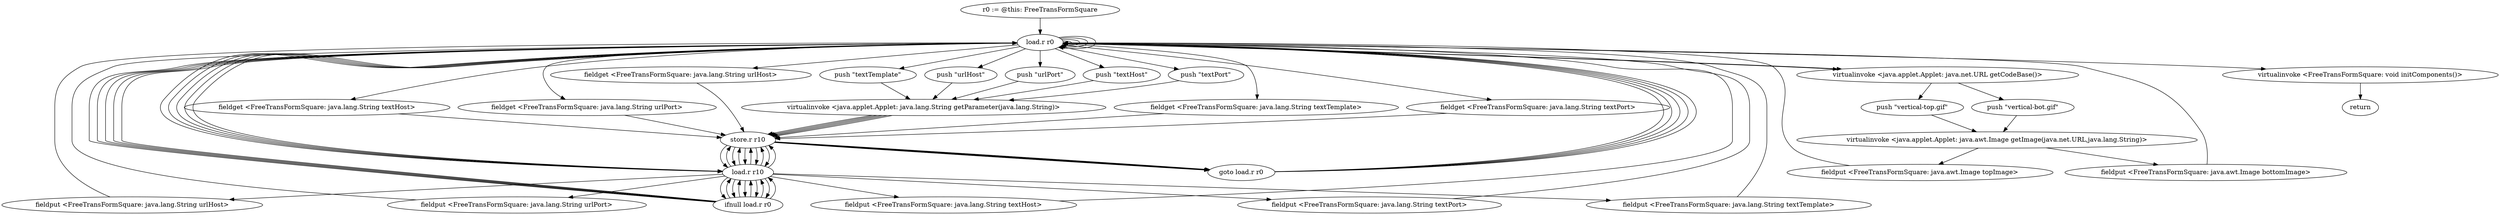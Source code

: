 digraph "" {
    "r0 := @this: FreeTransFormSquare"
    "load.r r0"
    "r0 := @this: FreeTransFormSquare"->"load.r r0";
    "push \"urlHost\""
    "load.r r0"->"push \"urlHost\"";
    "virtualinvoke <java.applet.Applet: java.lang.String getParameter(java.lang.String)>"
    "push \"urlHost\""->"virtualinvoke <java.applet.Applet: java.lang.String getParameter(java.lang.String)>";
    "store.r r10"
    "virtualinvoke <java.applet.Applet: java.lang.String getParameter(java.lang.String)>"->"store.r r10";
    "load.r r10"
    "store.r r10"->"load.r r10";
    "ifnull load.r r0"
    "load.r r10"->"ifnull load.r r0";
    "ifnull load.r r0"->"load.r r10";
    "load.r r10"->"store.r r10";
    "goto load.r r0"
    "store.r r10"->"goto load.r r0";
    "goto load.r r0"->"load.r r0";
    "load.r r0"->"load.r r10";
    "fieldput <FreeTransFormSquare: java.lang.String urlHost>"
    "load.r r10"->"fieldput <FreeTransFormSquare: java.lang.String urlHost>";
    "fieldput <FreeTransFormSquare: java.lang.String urlHost>"->"load.r r0";
    "push \"urlPort\""
    "load.r r0"->"push \"urlPort\"";
    "push \"urlPort\""->"virtualinvoke <java.applet.Applet: java.lang.String getParameter(java.lang.String)>";
    "virtualinvoke <java.applet.Applet: java.lang.String getParameter(java.lang.String)>"->"store.r r10";
    "store.r r10"->"load.r r10";
    "load.r r10"->"ifnull load.r r0";
    "ifnull load.r r0"->"load.r r10";
    "load.r r10"->"store.r r10";
    "store.r r10"->"goto load.r r0";
    "goto load.r r0"->"load.r r0";
    "load.r r0"->"load.r r10";
    "fieldput <FreeTransFormSquare: java.lang.String urlPort>"
    "load.r r10"->"fieldput <FreeTransFormSquare: java.lang.String urlPort>";
    "fieldput <FreeTransFormSquare: java.lang.String urlPort>"->"load.r r0";
    "push \"textHost\""
    "load.r r0"->"push \"textHost\"";
    "push \"textHost\""->"virtualinvoke <java.applet.Applet: java.lang.String getParameter(java.lang.String)>";
    "virtualinvoke <java.applet.Applet: java.lang.String getParameter(java.lang.String)>"->"store.r r10";
    "store.r r10"->"load.r r10";
    "load.r r10"->"ifnull load.r r0";
    "ifnull load.r r0"->"load.r r10";
    "load.r r10"->"store.r r10";
    "store.r r10"->"goto load.r r0";
    "goto load.r r0"->"load.r r0";
    "load.r r0"->"load.r r10";
    "fieldput <FreeTransFormSquare: java.lang.String textHost>"
    "load.r r10"->"fieldput <FreeTransFormSquare: java.lang.String textHost>";
    "fieldput <FreeTransFormSquare: java.lang.String textHost>"->"load.r r0";
    "push \"textPort\""
    "load.r r0"->"push \"textPort\"";
    "push \"textPort\""->"virtualinvoke <java.applet.Applet: java.lang.String getParameter(java.lang.String)>";
    "virtualinvoke <java.applet.Applet: java.lang.String getParameter(java.lang.String)>"->"store.r r10";
    "store.r r10"->"load.r r10";
    "load.r r10"->"ifnull load.r r0";
    "ifnull load.r r0"->"load.r r10";
    "load.r r10"->"store.r r10";
    "store.r r10"->"goto load.r r0";
    "goto load.r r0"->"load.r r0";
    "load.r r0"->"load.r r10";
    "fieldput <FreeTransFormSquare: java.lang.String textPort>"
    "load.r r10"->"fieldput <FreeTransFormSquare: java.lang.String textPort>";
    "fieldput <FreeTransFormSquare: java.lang.String textPort>"->"load.r r0";
    "push \"textTemplate\""
    "load.r r0"->"push \"textTemplate\"";
    "push \"textTemplate\""->"virtualinvoke <java.applet.Applet: java.lang.String getParameter(java.lang.String)>";
    "virtualinvoke <java.applet.Applet: java.lang.String getParameter(java.lang.String)>"->"store.r r10";
    "store.r r10"->"load.r r10";
    "load.r r10"->"ifnull load.r r0";
    "ifnull load.r r0"->"load.r r10";
    "load.r r10"->"store.r r10";
    "store.r r10"->"goto load.r r0";
    "goto load.r r0"->"load.r r0";
    "load.r r0"->"load.r r10";
    "fieldput <FreeTransFormSquare: java.lang.String textTemplate>"
    "load.r r10"->"fieldput <FreeTransFormSquare: java.lang.String textTemplate>";
    "fieldput <FreeTransFormSquare: java.lang.String textTemplate>"->"load.r r0";
    "load.r r0"->"load.r r0";
    "load.r r0"->"load.r r0";
    "virtualinvoke <java.applet.Applet: java.net.URL getCodeBase()>"
    "load.r r0"->"virtualinvoke <java.applet.Applet: java.net.URL getCodeBase()>";
    "push \"vertical-top.gif\""
    "virtualinvoke <java.applet.Applet: java.net.URL getCodeBase()>"->"push \"vertical-top.gif\"";
    "virtualinvoke <java.applet.Applet: java.awt.Image getImage(java.net.URL,java.lang.String)>"
    "push \"vertical-top.gif\""->"virtualinvoke <java.applet.Applet: java.awt.Image getImage(java.net.URL,java.lang.String)>";
    "fieldput <FreeTransFormSquare: java.awt.Image topImage>"
    "virtualinvoke <java.applet.Applet: java.awt.Image getImage(java.net.URL,java.lang.String)>"->"fieldput <FreeTransFormSquare: java.awt.Image topImage>";
    "fieldput <FreeTransFormSquare: java.awt.Image topImage>"->"load.r r0";
    "load.r r0"->"load.r r0";
    "load.r r0"->"load.r r0";
    "load.r r0"->"virtualinvoke <java.applet.Applet: java.net.URL getCodeBase()>";
    "push \"vertical-bot.gif\""
    "virtualinvoke <java.applet.Applet: java.net.URL getCodeBase()>"->"push \"vertical-bot.gif\"";
    "push \"vertical-bot.gif\""->"virtualinvoke <java.applet.Applet: java.awt.Image getImage(java.net.URL,java.lang.String)>";
    "fieldput <FreeTransFormSquare: java.awt.Image bottomImage>"
    "virtualinvoke <java.applet.Applet: java.awt.Image getImage(java.net.URL,java.lang.String)>"->"fieldput <FreeTransFormSquare: java.awt.Image bottomImage>";
    "fieldput <FreeTransFormSquare: java.awt.Image bottomImage>"->"load.r r0";
    "virtualinvoke <FreeTransFormSquare: void initComponents()>"
    "load.r r0"->"virtualinvoke <FreeTransFormSquare: void initComponents()>";
    "return"
    "virtualinvoke <FreeTransFormSquare: void initComponents()>"->"return";
    "ifnull load.r r0"->"load.r r0";
    "fieldget <FreeTransFormSquare: java.lang.String textTemplate>"
    "load.r r0"->"fieldget <FreeTransFormSquare: java.lang.String textTemplate>";
    "fieldget <FreeTransFormSquare: java.lang.String textTemplate>"->"store.r r10";
    "ifnull load.r r0"->"load.r r0";
    "fieldget <FreeTransFormSquare: java.lang.String textPort>"
    "load.r r0"->"fieldget <FreeTransFormSquare: java.lang.String textPort>";
    "fieldget <FreeTransFormSquare: java.lang.String textPort>"->"store.r r10";
    "ifnull load.r r0"->"load.r r0";
    "fieldget <FreeTransFormSquare: java.lang.String textHost>"
    "load.r r0"->"fieldget <FreeTransFormSquare: java.lang.String textHost>";
    "fieldget <FreeTransFormSquare: java.lang.String textHost>"->"store.r r10";
    "ifnull load.r r0"->"load.r r0";
    "fieldget <FreeTransFormSquare: java.lang.String urlPort>"
    "load.r r0"->"fieldget <FreeTransFormSquare: java.lang.String urlPort>";
    "fieldget <FreeTransFormSquare: java.lang.String urlPort>"->"store.r r10";
    "ifnull load.r r0"->"load.r r0";
    "fieldget <FreeTransFormSquare: java.lang.String urlHost>"
    "load.r r0"->"fieldget <FreeTransFormSquare: java.lang.String urlHost>";
    "fieldget <FreeTransFormSquare: java.lang.String urlHost>"->"store.r r10";
}
